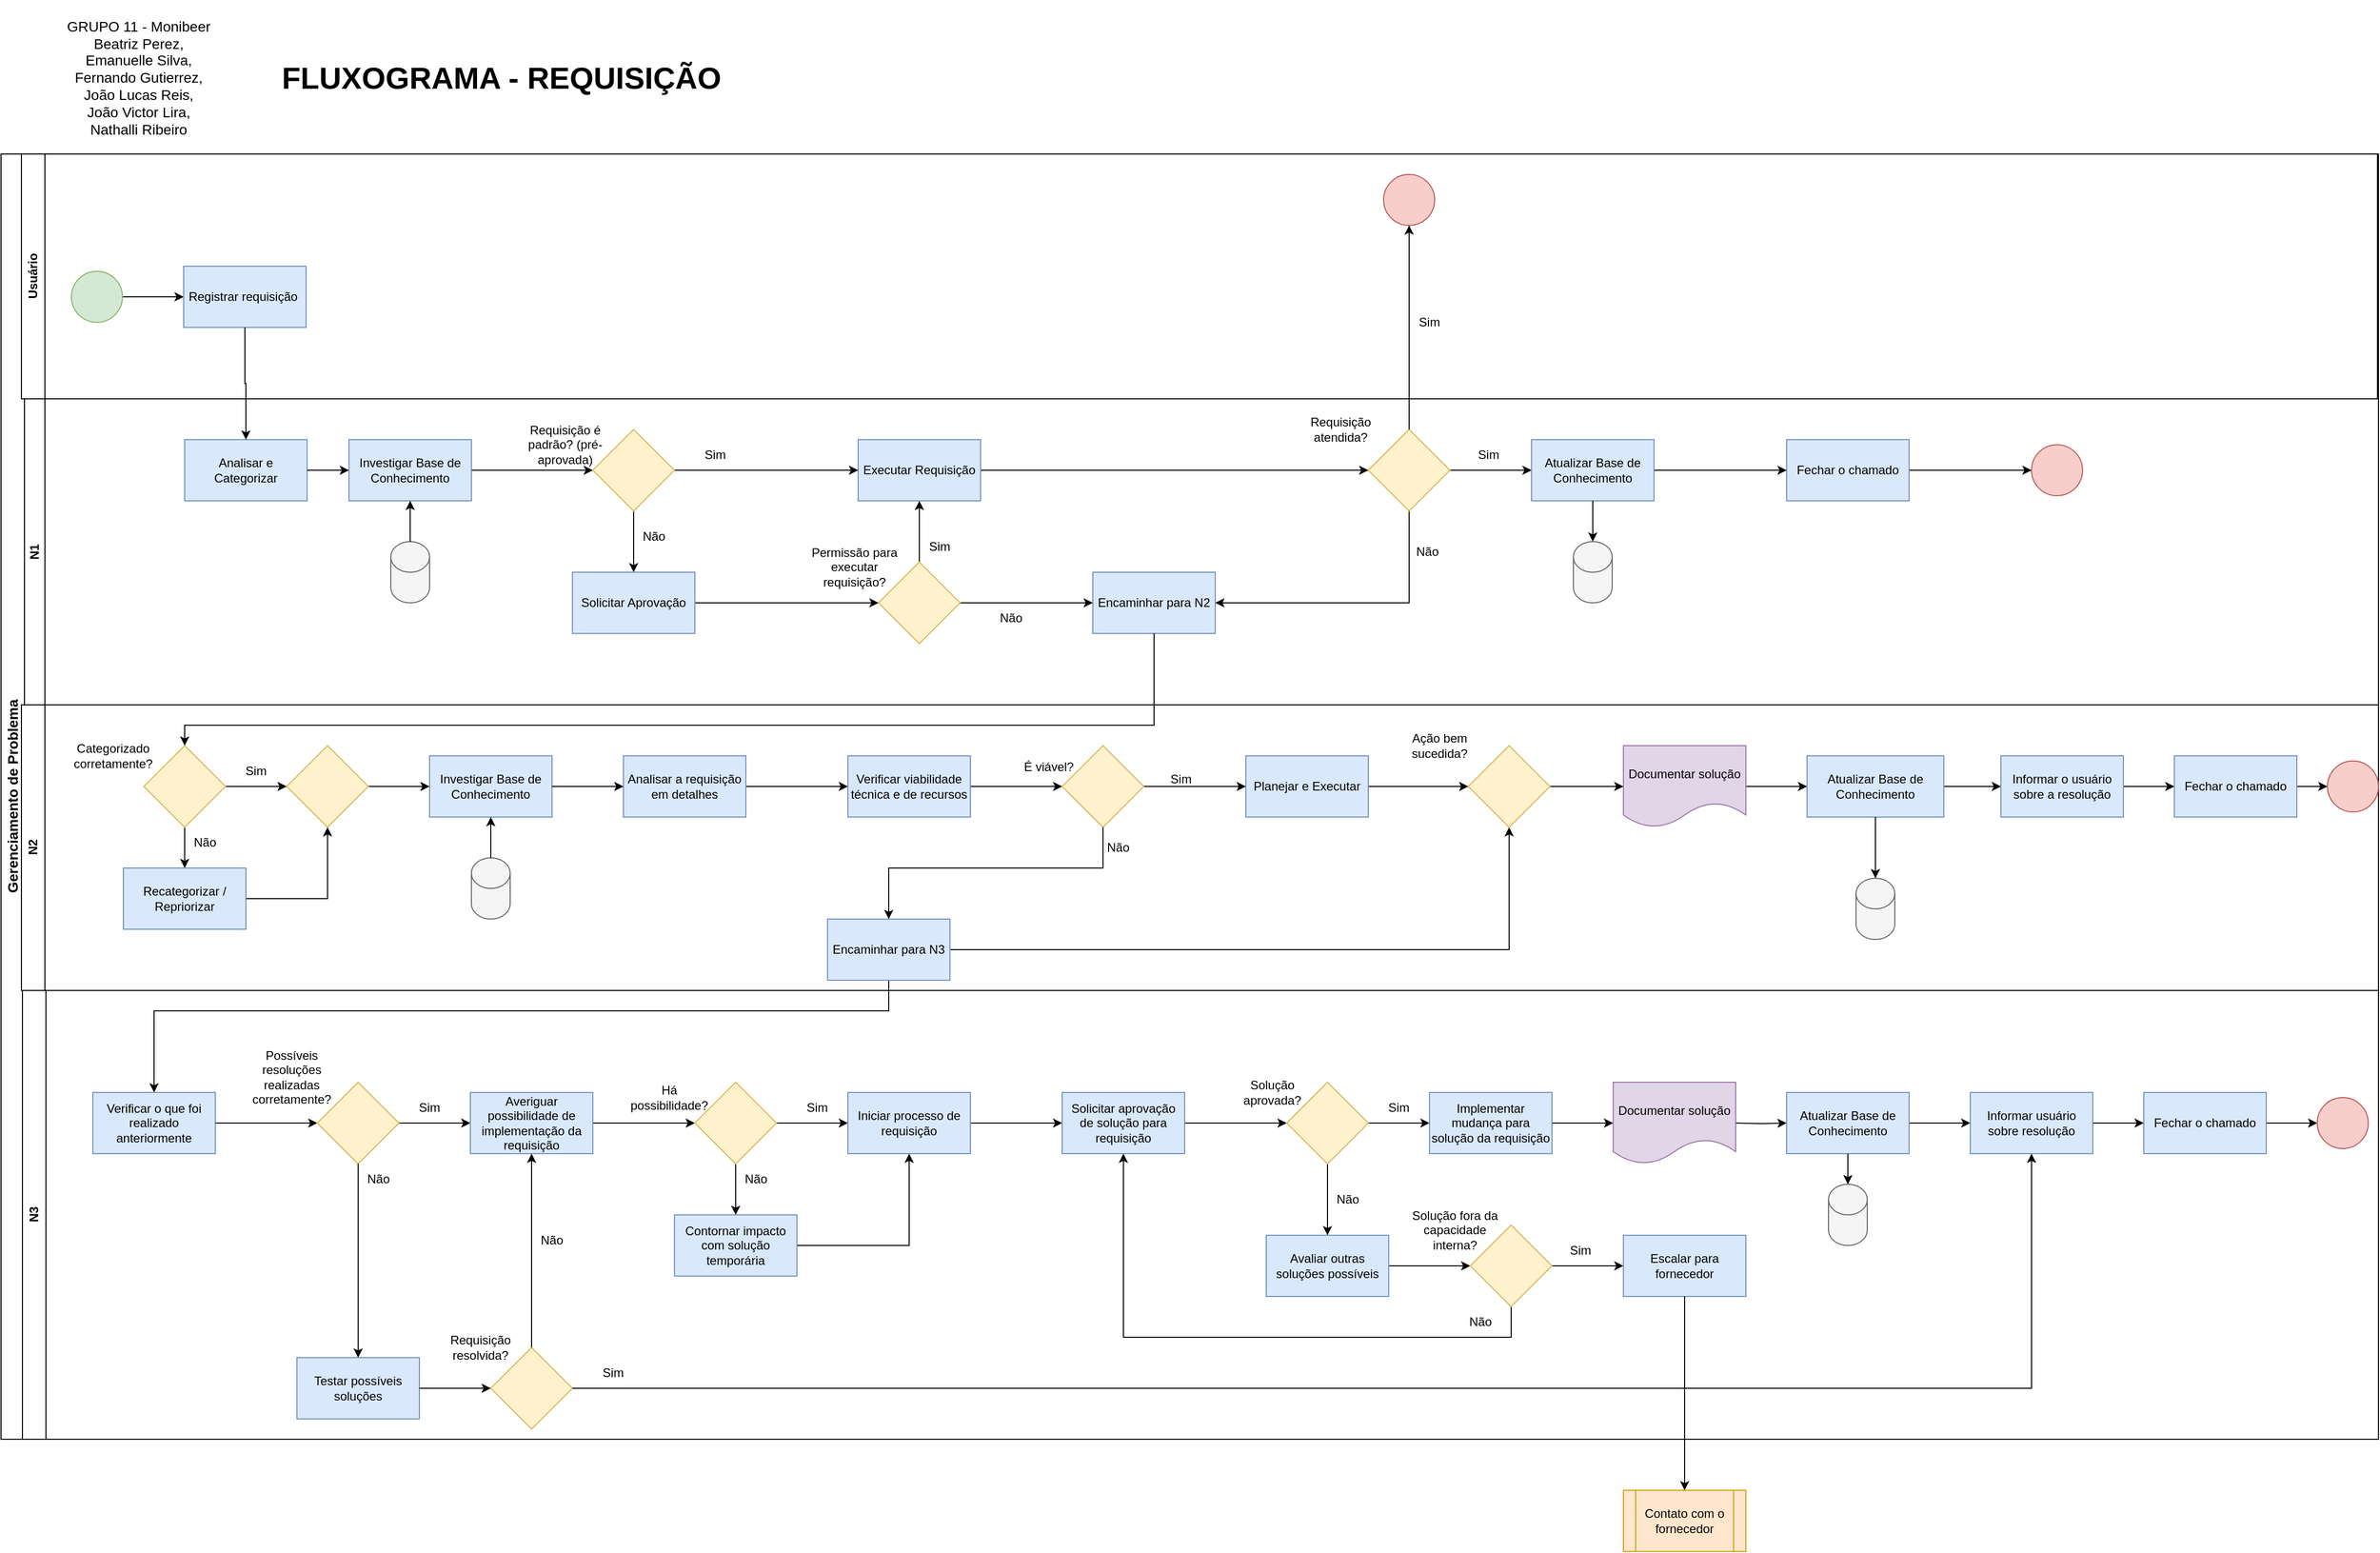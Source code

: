 <mxfile version="26.1.1">
  <diagram name="Página-1" id="GEWi88rm-CC-CwjjfImp">
    <mxGraphModel dx="1434" dy="836" grid="1" gridSize="10" guides="1" tooltips="1" connect="1" arrows="1" fold="1" page="1" pageScale="1" pageWidth="827" pageHeight="1169" math="0" shadow="0">
      <root>
        <mxCell id="0" />
        <mxCell id="1" parent="0" />
        <mxCell id="uTXIHxNc2WLKkzeLT1SE-27" value="&lt;font style=&quot;font-size: 14px;&quot;&gt;Gerenciamento de Problema&lt;/font&gt;" style="swimlane;horizontal=0;whiteSpace=wrap;html=1;" parent="1" vertex="1">
          <mxGeometry x="550" y="530" width="2330" height="1260" as="geometry" />
        </mxCell>
        <mxCell id="uTXIHxNc2WLKkzeLT1SE-325" value="N1" style="swimlane;horizontal=0;whiteSpace=wrap;html=1;startSize=20;" parent="uTXIHxNc2WLKkzeLT1SE-27" vertex="1">
          <mxGeometry x="23" y="240" width="2307" height="300" as="geometry" />
        </mxCell>
        <mxCell id="uTXIHxNc2WLKkzeLT1SE-147" value="" style="ellipse;whiteSpace=wrap;html=1;aspect=fixed;fillColor=#f8cecc;strokeColor=#b85450;" parent="uTXIHxNc2WLKkzeLT1SE-325" vertex="1">
          <mxGeometry x="1967" y="45" width="50" height="50" as="geometry" />
        </mxCell>
        <mxCell id="uTXIHxNc2WLKkzeLT1SE-151" value="Analisar e Categorizar" style="whiteSpace=wrap;html=1;fillColor=#dae8fc;strokeColor=#6c8ebf;" parent="uTXIHxNc2WLKkzeLT1SE-325" vertex="1">
          <mxGeometry x="157" y="40" width="120" height="60" as="geometry" />
        </mxCell>
        <mxCell id="uTXIHxNc2WLKkzeLT1SE-60" value="Sim" style="text;html=1;align=center;verticalAlign=middle;whiteSpace=wrap;rounded=0;" parent="uTXIHxNc2WLKkzeLT1SE-325" vertex="1">
          <mxGeometry x="1405" y="40" width="60" height="30" as="geometry" />
        </mxCell>
        <mxCell id="uTXIHxNc2WLKkzeLT1SE-344" value="Não" style="text;html=1;align=center;verticalAlign=middle;whiteSpace=wrap;rounded=0;" parent="uTXIHxNc2WLKkzeLT1SE-325" vertex="1">
          <mxGeometry x="1345" y="135" width="60" height="30" as="geometry" />
        </mxCell>
        <mxCell id="gy__laHrFptvP7jveEJV-34" value="Requisição é padrão? (pré-aprovada)" style="text;html=1;align=center;verticalAlign=middle;whiteSpace=wrap;rounded=0;" parent="uTXIHxNc2WLKkzeLT1SE-325" vertex="1">
          <mxGeometry x="490" y="20" width="80" height="50" as="geometry" />
        </mxCell>
        <mxCell id="uTXIHxNc2WLKkzeLT1SE-8" value="Requisição atendida?" style="text;html=1;align=center;verticalAlign=middle;whiteSpace=wrap;rounded=0;" parent="uTXIHxNc2WLKkzeLT1SE-325" vertex="1">
          <mxGeometry x="1235" y="10" width="110" height="40" as="geometry" />
        </mxCell>
        <mxCell id="gy__laHrFptvP7jveEJV-49" style="edgeStyle=orthogonalEdgeStyle;rounded=0;orthogonalLoop=1;jettySize=auto;html=1;entryX=0;entryY=0.5;entryDx=0;entryDy=0;" parent="uTXIHxNc2WLKkzeLT1SE-325" source="gy__laHrFptvP7jveEJV-47" target="uTXIHxNc2WLKkzeLT1SE-147" edge="1">
          <mxGeometry relative="1" as="geometry" />
        </mxCell>
        <mxCell id="gy__laHrFptvP7jveEJV-47" value="Fechar o chamado" style="whiteSpace=wrap;html=1;fillColor=#dae8fc;strokeColor=#6c8ebf;" parent="uTXIHxNc2WLKkzeLT1SE-325" vertex="1">
          <mxGeometry x="1727" y="40" width="120" height="60" as="geometry" />
        </mxCell>
        <mxCell id="gy__laHrFptvP7jveEJV-51" value="Permissão para executar requisição?" style="text;html=1;align=center;verticalAlign=middle;whiteSpace=wrap;rounded=0;" parent="uTXIHxNc2WLKkzeLT1SE-325" vertex="1">
          <mxGeometry x="767" y="140" width="93" height="50" as="geometry" />
        </mxCell>
        <mxCell id="uTXIHxNc2WLKkzeLT1SE-29" value="" style="edgeStyle=orthogonalEdgeStyle;rounded=0;orthogonalLoop=1;jettySize=auto;html=1;" parent="uTXIHxNc2WLKkzeLT1SE-27" source="uTXIHxNc2WLKkzeLT1SE-30" edge="1">
          <mxGeometry relative="1" as="geometry">
            <mxPoint x="830" y="620" as="targetPoint" />
          </mxGeometry>
        </mxCell>
        <mxCell id="uTXIHxNc2WLKkzeLT1SE-30" value="Analisar a requisição em detalhes" style="whiteSpace=wrap;html=1;fillColor=#dae8fc;strokeColor=#6c8ebf;" parent="uTXIHxNc2WLKkzeLT1SE-27" vertex="1">
          <mxGeometry x="610" y="590" width="120" height="60" as="geometry" />
        </mxCell>
        <mxCell id="uTXIHxNc2WLKkzeLT1SE-35" value="" style="edgeStyle=orthogonalEdgeStyle;rounded=0;orthogonalLoop=1;jettySize=auto;html=1;" parent="uTXIHxNc2WLKkzeLT1SE-27" source="uTXIHxNc2WLKkzeLT1SE-36" target="uTXIHxNc2WLKkzeLT1SE-56" edge="1">
          <mxGeometry relative="1" as="geometry">
            <Array as="points">
              <mxPoint x="870" y="840" />
              <mxPoint x="150" y="840" />
            </Array>
          </mxGeometry>
        </mxCell>
        <mxCell id="gy__laHrFptvP7jveEJV-50" style="edgeStyle=orthogonalEdgeStyle;rounded=0;orthogonalLoop=1;jettySize=auto;html=1;entryX=0.5;entryY=1;entryDx=0;entryDy=0;" parent="uTXIHxNc2WLKkzeLT1SE-27" source="uTXIHxNc2WLKkzeLT1SE-36" target="uTXIHxNc2WLKkzeLT1SE-336" edge="1">
          <mxGeometry relative="1" as="geometry" />
        </mxCell>
        <mxCell id="uTXIHxNc2WLKkzeLT1SE-36" value="Encaminhar para N3" style="whiteSpace=wrap;html=1;fillColor=#dae8fc;strokeColor=#6c8ebf;" parent="uTXIHxNc2WLKkzeLT1SE-27" vertex="1">
          <mxGeometry x="810" y="750" width="120" height="60" as="geometry" />
        </mxCell>
        <mxCell id="uTXIHxNc2WLKkzeLT1SE-328" style="edgeStyle=orthogonalEdgeStyle;rounded=0;orthogonalLoop=1;jettySize=auto;html=1;entryX=0;entryY=0.5;entryDx=0;entryDy=0;" parent="uTXIHxNc2WLKkzeLT1SE-27" source="uTXIHxNc2WLKkzeLT1SE-38" target="uTXIHxNc2WLKkzeLT1SE-326" edge="1">
          <mxGeometry relative="1" as="geometry" />
        </mxCell>
        <mxCell id="uTXIHxNc2WLKkzeLT1SE-38" value="Verificar viabilidade técnica e de recursos" style="whiteSpace=wrap;html=1;fillColor=#dae8fc;strokeColor=#6c8ebf;" parent="uTXIHxNc2WLKkzeLT1SE-27" vertex="1">
          <mxGeometry x="830" y="590" width="120" height="60" as="geometry" />
        </mxCell>
        <mxCell id="uTXIHxNc2WLKkzeLT1SE-55" value="" style="edgeStyle=orthogonalEdgeStyle;rounded=0;orthogonalLoop=1;jettySize=auto;html=1;" parent="uTXIHxNc2WLKkzeLT1SE-27" source="uTXIHxNc2WLKkzeLT1SE-56" target="uTXIHxNc2WLKkzeLT1SE-58" edge="1">
          <mxGeometry relative="1" as="geometry" />
        </mxCell>
        <mxCell id="uTXIHxNc2WLKkzeLT1SE-56" value="Verificar o que foi realizado anteriormente" style="whiteSpace=wrap;html=1;fillColor=#dae8fc;strokeColor=#6c8ebf;" parent="uTXIHxNc2WLKkzeLT1SE-27" vertex="1">
          <mxGeometry x="90" y="920" width="120" height="60" as="geometry" />
        </mxCell>
        <mxCell id="uTXIHxNc2WLKkzeLT1SE-57" style="edgeStyle=orthogonalEdgeStyle;rounded=0;orthogonalLoop=1;jettySize=auto;html=1;entryX=0;entryY=0.5;entryDx=0;entryDy=0;" parent="uTXIHxNc2WLKkzeLT1SE-27" source="uTXIHxNc2WLKkzeLT1SE-58" target="uTXIHxNc2WLKkzeLT1SE-65" edge="1">
          <mxGeometry relative="1" as="geometry">
            <mxPoint x="440" y="950.0" as="targetPoint" />
          </mxGeometry>
        </mxCell>
        <mxCell id="uTXIHxNc2WLKkzeLT1SE-58" value="" style="rhombus;whiteSpace=wrap;html=1;fillColor=#fff2cc;strokeColor=#d6b656;" parent="uTXIHxNc2WLKkzeLT1SE-27" vertex="1">
          <mxGeometry x="310" y="910" width="80" height="80" as="geometry" />
        </mxCell>
        <mxCell id="uTXIHxNc2WLKkzeLT1SE-63" value="Não" style="text;html=1;align=center;verticalAlign=middle;whiteSpace=wrap;rounded=0;" parent="uTXIHxNc2WLKkzeLT1SE-27" vertex="1">
          <mxGeometry x="340" y="990" width="60" height="30" as="geometry" />
        </mxCell>
        <mxCell id="uTXIHxNc2WLKkzeLT1SE-64" value="" style="edgeStyle=orthogonalEdgeStyle;rounded=0;orthogonalLoop=1;jettySize=auto;html=1;" parent="uTXIHxNc2WLKkzeLT1SE-27" source="uTXIHxNc2WLKkzeLT1SE-65" target="uTXIHxNc2WLKkzeLT1SE-70" edge="1">
          <mxGeometry relative="1" as="geometry" />
        </mxCell>
        <mxCell id="uTXIHxNc2WLKkzeLT1SE-65" value="Averiguar possibilidade de implementação da requisição" style="whiteSpace=wrap;html=1;fillColor=#dae8fc;strokeColor=#6c8ebf;" parent="uTXIHxNc2WLKkzeLT1SE-27" vertex="1">
          <mxGeometry x="460" y="920" width="120" height="60" as="geometry" />
        </mxCell>
        <mxCell id="uTXIHxNc2WLKkzeLT1SE-67" value="Não" style="text;html=1;align=center;verticalAlign=middle;whiteSpace=wrap;rounded=0;" parent="uTXIHxNc2WLKkzeLT1SE-27" vertex="1">
          <mxGeometry x="510" y="1050" width="60" height="30" as="geometry" />
        </mxCell>
        <mxCell id="uTXIHxNc2WLKkzeLT1SE-68" value="" style="edgeStyle=orthogonalEdgeStyle;rounded=0;orthogonalLoop=1;jettySize=auto;html=1;" parent="uTXIHxNc2WLKkzeLT1SE-27" source="uTXIHxNc2WLKkzeLT1SE-70" target="uTXIHxNc2WLKkzeLT1SE-73" edge="1">
          <mxGeometry relative="1" as="geometry" />
        </mxCell>
        <mxCell id="uTXIHxNc2WLKkzeLT1SE-69" value="" style="edgeStyle=orthogonalEdgeStyle;rounded=0;orthogonalLoop=1;jettySize=auto;html=1;" parent="uTXIHxNc2WLKkzeLT1SE-27" source="uTXIHxNc2WLKkzeLT1SE-70" target="uTXIHxNc2WLKkzeLT1SE-75" edge="1">
          <mxGeometry relative="1" as="geometry" />
        </mxCell>
        <mxCell id="uTXIHxNc2WLKkzeLT1SE-70" value="" style="rhombus;whiteSpace=wrap;html=1;fillColor=#fff2cc;strokeColor=#d6b656;" parent="uTXIHxNc2WLKkzeLT1SE-27" vertex="1">
          <mxGeometry x="680" y="910" width="80" height="80" as="geometry" />
        </mxCell>
        <mxCell id="uTXIHxNc2WLKkzeLT1SE-72" style="edgeStyle=orthogonalEdgeStyle;rounded=0;orthogonalLoop=1;jettySize=auto;html=1;entryX=0;entryY=0.5;entryDx=0;entryDy=0;" parent="uTXIHxNc2WLKkzeLT1SE-27" source="uTXIHxNc2WLKkzeLT1SE-73" target="uTXIHxNc2WLKkzeLT1SE-78" edge="1">
          <mxGeometry relative="1" as="geometry" />
        </mxCell>
        <mxCell id="uTXIHxNc2WLKkzeLT1SE-73" value="Iniciar processo de requisição" style="whiteSpace=wrap;html=1;fillColor=#dae8fc;strokeColor=#6c8ebf;" parent="uTXIHxNc2WLKkzeLT1SE-27" vertex="1">
          <mxGeometry x="830" y="920" width="120" height="60" as="geometry" />
        </mxCell>
        <mxCell id="uTXIHxNc2WLKkzeLT1SE-74" style="edgeStyle=orthogonalEdgeStyle;rounded=0;orthogonalLoop=1;jettySize=auto;html=1;entryX=0.5;entryY=1;entryDx=0;entryDy=0;" parent="uTXIHxNc2WLKkzeLT1SE-27" source="uTXIHxNc2WLKkzeLT1SE-75" target="uTXIHxNc2WLKkzeLT1SE-73" edge="1">
          <mxGeometry relative="1" as="geometry" />
        </mxCell>
        <mxCell id="uTXIHxNc2WLKkzeLT1SE-75" value="Contornar impacto com solução temporária" style="whiteSpace=wrap;html=1;fillColor=#dae8fc;strokeColor=#6c8ebf;" parent="uTXIHxNc2WLKkzeLT1SE-27" vertex="1">
          <mxGeometry x="660" y="1040" width="120" height="60" as="geometry" />
        </mxCell>
        <mxCell id="uTXIHxNc2WLKkzeLT1SE-76" value="Sim" style="text;html=1;align=center;verticalAlign=middle;whiteSpace=wrap;rounded=0;" parent="uTXIHxNc2WLKkzeLT1SE-27" vertex="1">
          <mxGeometry x="390" y="920" width="60" height="30" as="geometry" />
        </mxCell>
        <mxCell id="uTXIHxNc2WLKkzeLT1SE-77" value="" style="edgeStyle=orthogonalEdgeStyle;rounded=0;orthogonalLoop=1;jettySize=auto;html=1;" parent="uTXIHxNc2WLKkzeLT1SE-27" source="uTXIHxNc2WLKkzeLT1SE-78" target="uTXIHxNc2WLKkzeLT1SE-82" edge="1">
          <mxGeometry relative="1" as="geometry" />
        </mxCell>
        <mxCell id="uTXIHxNc2WLKkzeLT1SE-78" value="Solicitar aprovação de solução para requisição" style="whiteSpace=wrap;html=1;fillColor=#dae8fc;strokeColor=#6c8ebf;" parent="uTXIHxNc2WLKkzeLT1SE-27" vertex="1">
          <mxGeometry x="1040" y="920" width="120" height="60" as="geometry" />
        </mxCell>
        <mxCell id="uTXIHxNc2WLKkzeLT1SE-79" value="Sim" style="text;html=1;align=center;verticalAlign=middle;whiteSpace=wrap;rounded=0;" parent="uTXIHxNc2WLKkzeLT1SE-27" vertex="1">
          <mxGeometry x="770" y="920" width="60" height="30" as="geometry" />
        </mxCell>
        <mxCell id="uTXIHxNc2WLKkzeLT1SE-80" value="" style="edgeStyle=orthogonalEdgeStyle;rounded=0;orthogonalLoop=1;jettySize=auto;html=1;" parent="uTXIHxNc2WLKkzeLT1SE-27" source="uTXIHxNc2WLKkzeLT1SE-82" target="uTXIHxNc2WLKkzeLT1SE-85" edge="1">
          <mxGeometry relative="1" as="geometry" />
        </mxCell>
        <mxCell id="uTXIHxNc2WLKkzeLT1SE-81" value="" style="edgeStyle=orthogonalEdgeStyle;rounded=0;orthogonalLoop=1;jettySize=auto;html=1;" parent="uTXIHxNc2WLKkzeLT1SE-27" source="uTXIHxNc2WLKkzeLT1SE-82" target="uTXIHxNc2WLKkzeLT1SE-93" edge="1">
          <mxGeometry relative="1" as="geometry" />
        </mxCell>
        <mxCell id="uTXIHxNc2WLKkzeLT1SE-82" value="" style="rhombus;whiteSpace=wrap;html=1;fillColor=#fff2cc;strokeColor=#d6b656;" parent="uTXIHxNc2WLKkzeLT1SE-27" vertex="1">
          <mxGeometry x="1260" y="910" width="80" height="80" as="geometry" />
        </mxCell>
        <mxCell id="uTXIHxNc2WLKkzeLT1SE-83" value="Solução aprovada?" style="text;html=1;align=center;verticalAlign=middle;whiteSpace=wrap;rounded=0;" parent="uTXIHxNc2WLKkzeLT1SE-27" vertex="1">
          <mxGeometry x="1211" y="900" width="70" height="40" as="geometry" />
        </mxCell>
        <mxCell id="uTXIHxNc2WLKkzeLT1SE-84" value="" style="edgeStyle=orthogonalEdgeStyle;rounded=0;orthogonalLoop=1;jettySize=auto;html=1;" parent="uTXIHxNc2WLKkzeLT1SE-27" source="uTXIHxNc2WLKkzeLT1SE-85" edge="1">
          <mxGeometry relative="1" as="geometry">
            <mxPoint x="1580" y="950.0" as="targetPoint" />
          </mxGeometry>
        </mxCell>
        <mxCell id="uTXIHxNc2WLKkzeLT1SE-85" value="Implementar mudança para solução da requisição" style="whiteSpace=wrap;html=1;fillColor=#dae8fc;strokeColor=#6c8ebf;" parent="uTXIHxNc2WLKkzeLT1SE-27" vertex="1">
          <mxGeometry x="1400" y="920" width="120" height="60" as="geometry" />
        </mxCell>
        <mxCell id="uTXIHxNc2WLKkzeLT1SE-86" value="" style="edgeStyle=orthogonalEdgeStyle;rounded=0;orthogonalLoop=1;jettySize=auto;html=1;" parent="uTXIHxNc2WLKkzeLT1SE-27" target="uTXIHxNc2WLKkzeLT1SE-88" edge="1">
          <mxGeometry relative="1" as="geometry">
            <mxPoint x="1700" y="950.0" as="sourcePoint" />
          </mxGeometry>
        </mxCell>
        <mxCell id="uTXIHxNc2WLKkzeLT1SE-87" value="" style="edgeStyle=orthogonalEdgeStyle;rounded=0;orthogonalLoop=1;jettySize=auto;html=1;" parent="uTXIHxNc2WLKkzeLT1SE-27" source="uTXIHxNc2WLKkzeLT1SE-88" target="uTXIHxNc2WLKkzeLT1SE-90" edge="1">
          <mxGeometry relative="1" as="geometry" />
        </mxCell>
        <mxCell id="uTXIHxNc2WLKkzeLT1SE-88" value="Atualizar Base de Conhecimento" style="whiteSpace=wrap;html=1;fillColor=#dae8fc;strokeColor=#6c8ebf;" parent="uTXIHxNc2WLKkzeLT1SE-27" vertex="1">
          <mxGeometry x="1750" y="920" width="120" height="60" as="geometry" />
        </mxCell>
        <mxCell id="gy__laHrFptvP7jveEJV-38" style="edgeStyle=orthogonalEdgeStyle;rounded=0;orthogonalLoop=1;jettySize=auto;html=1;entryX=0;entryY=0.5;entryDx=0;entryDy=0;" parent="uTXIHxNc2WLKkzeLT1SE-27" source="uTXIHxNc2WLKkzeLT1SE-90" target="gy__laHrFptvP7jveEJV-36" edge="1">
          <mxGeometry relative="1" as="geometry" />
        </mxCell>
        <mxCell id="uTXIHxNc2WLKkzeLT1SE-90" value="Informar usuário sobre resolução" style="whiteSpace=wrap;html=1;fillColor=#dae8fc;strokeColor=#6c8ebf;" parent="uTXIHxNc2WLKkzeLT1SE-27" vertex="1">
          <mxGeometry x="1930" y="920" width="120" height="60" as="geometry" />
        </mxCell>
        <mxCell id="uTXIHxNc2WLKkzeLT1SE-91" value="Sim" style="text;html=1;align=center;verticalAlign=middle;whiteSpace=wrap;rounded=0;" parent="uTXIHxNc2WLKkzeLT1SE-27" vertex="1">
          <mxGeometry x="1340" y="920" width="60" height="30" as="geometry" />
        </mxCell>
        <mxCell id="uTXIHxNc2WLKkzeLT1SE-92" value="" style="edgeStyle=orthogonalEdgeStyle;rounded=0;orthogonalLoop=1;jettySize=auto;html=1;" parent="uTXIHxNc2WLKkzeLT1SE-27" source="uTXIHxNc2WLKkzeLT1SE-93" target="uTXIHxNc2WLKkzeLT1SE-97" edge="1">
          <mxGeometry relative="1" as="geometry" />
        </mxCell>
        <mxCell id="uTXIHxNc2WLKkzeLT1SE-93" value="Avaliar outras soluções possíveis" style="whiteSpace=wrap;html=1;fillColor=#dae8fc;strokeColor=#6c8ebf;" parent="uTXIHxNc2WLKkzeLT1SE-27" vertex="1">
          <mxGeometry x="1240" y="1060" width="120" height="60" as="geometry" />
        </mxCell>
        <mxCell id="uTXIHxNc2WLKkzeLT1SE-94" value="Não" style="text;html=1;align=center;verticalAlign=middle;whiteSpace=wrap;rounded=0;" parent="uTXIHxNc2WLKkzeLT1SE-27" vertex="1">
          <mxGeometry x="1290" y="1010" width="60" height="30" as="geometry" />
        </mxCell>
        <mxCell id="uTXIHxNc2WLKkzeLT1SE-95" style="edgeStyle=orthogonalEdgeStyle;rounded=0;orthogonalLoop=1;jettySize=auto;html=1;entryX=0.5;entryY=1;entryDx=0;entryDy=0;" parent="uTXIHxNc2WLKkzeLT1SE-27" source="uTXIHxNc2WLKkzeLT1SE-97" target="uTXIHxNc2WLKkzeLT1SE-78" edge="1">
          <mxGeometry relative="1" as="geometry">
            <Array as="points">
              <mxPoint x="1480" y="1160" />
              <mxPoint x="1100" y="1160" />
            </Array>
          </mxGeometry>
        </mxCell>
        <mxCell id="uTXIHxNc2WLKkzeLT1SE-96" style="edgeStyle=orthogonalEdgeStyle;rounded=0;orthogonalLoop=1;jettySize=auto;html=1;entryX=0;entryY=0.5;entryDx=0;entryDy=0;" parent="uTXIHxNc2WLKkzeLT1SE-27" source="uTXIHxNc2WLKkzeLT1SE-97" edge="1">
          <mxGeometry relative="1" as="geometry">
            <mxPoint x="1590" y="1090.0" as="targetPoint" />
          </mxGeometry>
        </mxCell>
        <mxCell id="uTXIHxNc2WLKkzeLT1SE-97" value="" style="rhombus;whiteSpace=wrap;html=1;fillColor=#fff2cc;strokeColor=#d6b656;" parent="uTXIHxNc2WLKkzeLT1SE-27" vertex="1">
          <mxGeometry x="1440" y="1050" width="80" height="80" as="geometry" />
        </mxCell>
        <mxCell id="uTXIHxNc2WLKkzeLT1SE-98" value="Solução fora da capacidade interna?" style="text;html=1;align=center;verticalAlign=middle;whiteSpace=wrap;rounded=0;" parent="uTXIHxNc2WLKkzeLT1SE-27" vertex="1">
          <mxGeometry x="1380" y="1030" width="90" height="50" as="geometry" />
        </mxCell>
        <mxCell id="uTXIHxNc2WLKkzeLT1SE-100" value="Documentar solução" style="shape=document;whiteSpace=wrap;html=1;boundedLbl=1;fillColor=#e1d5e7;strokeColor=#9673a6;" parent="uTXIHxNc2WLKkzeLT1SE-27" vertex="1">
          <mxGeometry x="1580" y="910" width="120" height="80" as="geometry" />
        </mxCell>
        <mxCell id="uTXIHxNc2WLKkzeLT1SE-104" value="Escalar para fornecedor" style="whiteSpace=wrap;html=1;fillColor=#dae8fc;strokeColor=#6c8ebf;" parent="uTXIHxNc2WLKkzeLT1SE-27" vertex="1">
          <mxGeometry x="1590" y="1060" width="120" height="60" as="geometry" />
        </mxCell>
        <mxCell id="uTXIHxNc2WLKkzeLT1SE-107" value="" style="shape=cylinder3;whiteSpace=wrap;html=1;boundedLbl=1;backgroundOutline=1;size=15;fillColor=#f5f5f5;fontColor=#333333;strokeColor=#666666;" parent="uTXIHxNc2WLKkzeLT1SE-27" vertex="1">
          <mxGeometry x="1791" y="1010" width="38" height="60" as="geometry" />
        </mxCell>
        <mxCell id="uTXIHxNc2WLKkzeLT1SE-108" style="edgeStyle=orthogonalEdgeStyle;rounded=0;orthogonalLoop=1;jettySize=auto;html=1;entryX=0.5;entryY=0;entryDx=0;entryDy=0;entryPerimeter=0;" parent="uTXIHxNc2WLKkzeLT1SE-27" source="uTXIHxNc2WLKkzeLT1SE-88" target="uTXIHxNc2WLKkzeLT1SE-107" edge="1">
          <mxGeometry relative="1" as="geometry" />
        </mxCell>
        <mxCell id="uTXIHxNc2WLKkzeLT1SE-149" value="" style="shape=cylinder3;whiteSpace=wrap;html=1;boundedLbl=1;backgroundOutline=1;size=15;fillColor=#f5f5f5;fontColor=#333333;strokeColor=#666666;" parent="uTXIHxNc2WLKkzeLT1SE-27" vertex="1">
          <mxGeometry x="461" y="690" width="38" height="60" as="geometry" />
        </mxCell>
        <mxCell id="uTXIHxNc2WLKkzeLT1SE-186" style="edgeStyle=orthogonalEdgeStyle;rounded=0;orthogonalLoop=1;jettySize=auto;html=1;entryX=0;entryY=0.5;entryDx=0;entryDy=0;" parent="uTXIHxNc2WLKkzeLT1SE-27" source="uTXIHxNc2WLKkzeLT1SE-151" target="uTXIHxNc2WLKkzeLT1SE-185" edge="1">
          <mxGeometry relative="1" as="geometry" />
        </mxCell>
        <mxCell id="uTXIHxNc2WLKkzeLT1SE-152" value="Não" style="text;html=1;align=center;verticalAlign=middle;whiteSpace=wrap;rounded=0;" parent="uTXIHxNc2WLKkzeLT1SE-27" vertex="1">
          <mxGeometry x="710" y="990" width="60" height="30" as="geometry" />
        </mxCell>
        <mxCell id="uTXIHxNc2WLKkzeLT1SE-203" style="edgeStyle=orthogonalEdgeStyle;rounded=0;orthogonalLoop=1;jettySize=auto;html=1;entryX=0;entryY=0.5;entryDx=0;entryDy=0;" parent="uTXIHxNc2WLKkzeLT1SE-27" source="uTXIHxNc2WLKkzeLT1SE-7" target="uTXIHxNc2WLKkzeLT1SE-135" edge="1">
          <mxGeometry relative="1" as="geometry" />
        </mxCell>
        <mxCell id="uTXIHxNc2WLKkzeLT1SE-207" style="edgeStyle=orthogonalEdgeStyle;rounded=0;orthogonalLoop=1;jettySize=auto;html=1;entryX=1;entryY=0.5;entryDx=0;entryDy=0;" parent="uTXIHxNc2WLKkzeLT1SE-27" source="uTXIHxNc2WLKkzeLT1SE-7" target="uTXIHxNc2WLKkzeLT1SE-129" edge="1">
          <mxGeometry relative="1" as="geometry">
            <Array as="points">
              <mxPoint x="1380" y="440" />
            </Array>
          </mxGeometry>
        </mxCell>
        <mxCell id="uTXIHxNc2WLKkzeLT1SE-7" value="" style="rhombus;whiteSpace=wrap;html=1;rounded=0;fillColor=#fff2cc;strokeColor=#d6b656;" parent="uTXIHxNc2WLKkzeLT1SE-27" vertex="1">
          <mxGeometry x="1340" y="270" width="80" height="80" as="geometry" />
        </mxCell>
        <mxCell id="uTXIHxNc2WLKkzeLT1SE-129" value="Encaminhar para N2" style="rounded=0;whiteSpace=wrap;html=1;fillColor=#dae8fc;strokeColor=#6c8ebf;" parent="uTXIHxNc2WLKkzeLT1SE-27" vertex="1">
          <mxGeometry x="1070" y="410" width="120" height="60" as="geometry" />
        </mxCell>
        <mxCell id="uTXIHxNc2WLKkzeLT1SE-134" value="" style="edgeStyle=orthogonalEdgeStyle;rounded=0;orthogonalLoop=1;jettySize=auto;html=1;" parent="uTXIHxNc2WLKkzeLT1SE-27" source="uTXIHxNc2WLKkzeLT1SE-135" edge="1">
          <mxGeometry relative="1" as="geometry">
            <mxPoint x="1750" y="310" as="targetPoint" />
          </mxGeometry>
        </mxCell>
        <mxCell id="uTXIHxNc2WLKkzeLT1SE-135" value="Atualizar Base de Conhecimento" style="whiteSpace=wrap;html=1;rounded=0;fillColor=#dae8fc;strokeColor=#6c8ebf;" parent="uTXIHxNc2WLKkzeLT1SE-27" vertex="1">
          <mxGeometry x="1500" y="280" width="120" height="60" as="geometry" />
        </mxCell>
        <mxCell id="uTXIHxNc2WLKkzeLT1SE-143" value="" style="shape=cylinder3;whiteSpace=wrap;html=1;boundedLbl=1;backgroundOutline=1;size=15;fillColor=#f5f5f5;fontColor=#333333;strokeColor=#666666;" parent="uTXIHxNc2WLKkzeLT1SE-27" vertex="1">
          <mxGeometry x="1541" y="380" width="38" height="60" as="geometry" />
        </mxCell>
        <mxCell id="uTXIHxNc2WLKkzeLT1SE-148" style="edgeStyle=orthogonalEdgeStyle;rounded=0;orthogonalLoop=1;jettySize=auto;html=1;" parent="uTXIHxNc2WLKkzeLT1SE-27" source="uTXIHxNc2WLKkzeLT1SE-135" target="uTXIHxNc2WLKkzeLT1SE-143" edge="1">
          <mxGeometry relative="1" as="geometry" />
        </mxCell>
        <mxCell id="uTXIHxNc2WLKkzeLT1SE-199" style="edgeStyle=orthogonalEdgeStyle;rounded=0;orthogonalLoop=1;jettySize=auto;html=1;entryX=0;entryY=0.5;entryDx=0;entryDy=0;" parent="uTXIHxNc2WLKkzeLT1SE-27" source="uTXIHxNc2WLKkzeLT1SE-169" target="uTXIHxNc2WLKkzeLT1SE-7" edge="1">
          <mxGeometry relative="1" as="geometry">
            <mxPoint x="1320" y="310" as="targetPoint" />
          </mxGeometry>
        </mxCell>
        <mxCell id="uTXIHxNc2WLKkzeLT1SE-169" value="Executar Requisição" style="whiteSpace=wrap;html=1;fillColor=#dae8fc;strokeColor=#6c8ebf;" parent="uTXIHxNc2WLKkzeLT1SE-27" vertex="1">
          <mxGeometry x="840" y="280" width="120" height="60" as="geometry" />
        </mxCell>
        <mxCell id="uTXIHxNc2WLKkzeLT1SE-192" style="edgeStyle=orthogonalEdgeStyle;rounded=0;orthogonalLoop=1;jettySize=auto;html=1;entryX=0.5;entryY=1;entryDx=0;entryDy=0;" parent="uTXIHxNc2WLKkzeLT1SE-27" source="uTXIHxNc2WLKkzeLT1SE-176" target="uTXIHxNc2WLKkzeLT1SE-169" edge="1">
          <mxGeometry relative="1" as="geometry" />
        </mxCell>
        <mxCell id="uTXIHxNc2WLKkzeLT1SE-194" style="edgeStyle=orthogonalEdgeStyle;rounded=0;orthogonalLoop=1;jettySize=auto;html=1;" parent="uTXIHxNc2WLKkzeLT1SE-27" source="uTXIHxNc2WLKkzeLT1SE-176" edge="1">
          <mxGeometry relative="1" as="geometry">
            <mxPoint x="1070" y="440" as="targetPoint" />
          </mxGeometry>
        </mxCell>
        <mxCell id="uTXIHxNc2WLKkzeLT1SE-176" value="" style="rhombus;whiteSpace=wrap;html=1;fillColor=#fff2cc;strokeColor=#d6b656;" parent="uTXIHxNc2WLKkzeLT1SE-27" vertex="1">
          <mxGeometry x="860" y="400" width="80" height="80" as="geometry" />
        </mxCell>
        <mxCell id="uTXIHxNc2WLKkzeLT1SE-187" style="edgeStyle=orthogonalEdgeStyle;rounded=0;orthogonalLoop=1;jettySize=auto;html=1;" parent="uTXIHxNc2WLKkzeLT1SE-27" source="uTXIHxNc2WLKkzeLT1SE-185" target="uTXIHxNc2WLKkzeLT1SE-165" edge="1">
          <mxGeometry relative="1" as="geometry" />
        </mxCell>
        <mxCell id="uTXIHxNc2WLKkzeLT1SE-185" value="Investigar Base de Conhecimento" style="whiteSpace=wrap;html=1;fillColor=#dae8fc;strokeColor=#6c8ebf;" parent="uTXIHxNc2WLKkzeLT1SE-27" vertex="1">
          <mxGeometry x="341" y="280" width="120" height="60" as="geometry" />
        </mxCell>
        <mxCell id="uTXIHxNc2WLKkzeLT1SE-183" value="" style="shape=cylinder3;whiteSpace=wrap;html=1;boundedLbl=1;backgroundOutline=1;size=15;fillColor=#f5f5f5;fontColor=#333333;strokeColor=#666666;" parent="uTXIHxNc2WLKkzeLT1SE-27" vertex="1">
          <mxGeometry x="382" y="380" width="38" height="60" as="geometry" />
        </mxCell>
        <mxCell id="uTXIHxNc2WLKkzeLT1SE-184" style="edgeStyle=orthogonalEdgeStyle;rounded=0;orthogonalLoop=1;jettySize=auto;html=1;" parent="uTXIHxNc2WLKkzeLT1SE-27" source="uTXIHxNc2WLKkzeLT1SE-183" edge="1">
          <mxGeometry relative="1" as="geometry">
            <mxPoint x="401" y="340" as="targetPoint" />
          </mxGeometry>
        </mxCell>
        <mxCell id="uTXIHxNc2WLKkzeLT1SE-188" style="edgeStyle=orthogonalEdgeStyle;rounded=0;orthogonalLoop=1;jettySize=auto;html=1;entryX=0;entryY=0.5;entryDx=0;entryDy=0;" parent="uTXIHxNc2WLKkzeLT1SE-27" source="uTXIHxNc2WLKkzeLT1SE-165" target="uTXIHxNc2WLKkzeLT1SE-169" edge="1">
          <mxGeometry relative="1" as="geometry">
            <mxPoint x="740" y="310" as="targetPoint" />
          </mxGeometry>
        </mxCell>
        <mxCell id="uTXIHxNc2WLKkzeLT1SE-189" style="edgeStyle=orthogonalEdgeStyle;rounded=0;orthogonalLoop=1;jettySize=auto;html=1;" parent="uTXIHxNc2WLKkzeLT1SE-27" source="uTXIHxNc2WLKkzeLT1SE-165" edge="1">
          <mxGeometry relative="1" as="geometry">
            <mxPoint x="620" y="410" as="targetPoint" />
          </mxGeometry>
        </mxCell>
        <mxCell id="uTXIHxNc2WLKkzeLT1SE-165" value="" style="rhombus;whiteSpace=wrap;html=1;fillColor=#fff2cc;strokeColor=#d6b656;" parent="uTXIHxNc2WLKkzeLT1SE-27" vertex="1">
          <mxGeometry x="580" y="270" width="80" height="80" as="geometry" />
        </mxCell>
        <mxCell id="uTXIHxNc2WLKkzeLT1SE-173" value="Não" style="text;html=1;align=center;verticalAlign=middle;whiteSpace=wrap;rounded=0;" parent="uTXIHxNc2WLKkzeLT1SE-27" vertex="1">
          <mxGeometry x="610" y="360" width="60" height="30" as="geometry" />
        </mxCell>
        <mxCell id="uTXIHxNc2WLKkzeLT1SE-190" style="edgeStyle=orthogonalEdgeStyle;rounded=0;orthogonalLoop=1;jettySize=auto;html=1;entryX=0;entryY=0.5;entryDx=0;entryDy=0;" parent="uTXIHxNc2WLKkzeLT1SE-27" source="uTXIHxNc2WLKkzeLT1SE-174" target="uTXIHxNc2WLKkzeLT1SE-176" edge="1">
          <mxGeometry relative="1" as="geometry" />
        </mxCell>
        <mxCell id="uTXIHxNc2WLKkzeLT1SE-174" value="Solicitar Aprovação" style="whiteSpace=wrap;html=1;fillColor=#dae8fc;strokeColor=#6c8ebf;" parent="uTXIHxNc2WLKkzeLT1SE-27" vertex="1">
          <mxGeometry x="560" y="410" width="120" height="60" as="geometry" />
        </mxCell>
        <mxCell id="uTXIHxNc2WLKkzeLT1SE-170" value="Sim" style="text;html=1;align=center;verticalAlign=middle;whiteSpace=wrap;rounded=0;" parent="uTXIHxNc2WLKkzeLT1SE-27" vertex="1">
          <mxGeometry x="670" y="280" width="60" height="30" as="geometry" />
        </mxCell>
        <mxCell id="uTXIHxNc2WLKkzeLT1SE-193" value="Sim" style="text;html=1;align=center;verticalAlign=middle;whiteSpace=wrap;rounded=0;" parent="uTXIHxNc2WLKkzeLT1SE-27" vertex="1">
          <mxGeometry x="890" y="370" width="60" height="30" as="geometry" />
        </mxCell>
        <mxCell id="uTXIHxNc2WLKkzeLT1SE-195" value="Não" style="text;html=1;align=center;verticalAlign=middle;whiteSpace=wrap;rounded=0;" parent="uTXIHxNc2WLKkzeLT1SE-27" vertex="1">
          <mxGeometry x="960" y="440" width="60" height="30" as="geometry" />
        </mxCell>
        <mxCell id="uTXIHxNc2WLKkzeLT1SE-13" value="N2" style="swimlane;horizontal=0;whiteSpace=wrap;html=1;startSize=23;" parent="uTXIHxNc2WLKkzeLT1SE-27" vertex="1">
          <mxGeometry x="20" y="540" width="2310" height="280" as="geometry" />
        </mxCell>
        <mxCell id="uTXIHxNc2WLKkzeLT1SE-14" value="" style="edgeStyle=orthogonalEdgeStyle;rounded=0;orthogonalLoop=1;jettySize=auto;html=1;" parent="uTXIHxNc2WLKkzeLT1SE-13" source="uTXIHxNc2WLKkzeLT1SE-16" target="uTXIHxNc2WLKkzeLT1SE-19" edge="1">
          <mxGeometry relative="1" as="geometry" />
        </mxCell>
        <mxCell id="uTXIHxNc2WLKkzeLT1SE-15" value="" style="edgeStyle=orthogonalEdgeStyle;rounded=0;orthogonalLoop=1;jettySize=auto;html=1;" parent="uTXIHxNc2WLKkzeLT1SE-13" source="uTXIHxNc2WLKkzeLT1SE-16" target="uTXIHxNc2WLKkzeLT1SE-21" edge="1">
          <mxGeometry relative="1" as="geometry" />
        </mxCell>
        <mxCell id="uTXIHxNc2WLKkzeLT1SE-16" value="" style="rhombus;whiteSpace=wrap;html=1;fillColor=#fff2cc;strokeColor=#d6b656;" parent="uTXIHxNc2WLKkzeLT1SE-13" vertex="1">
          <mxGeometry x="120" y="40" width="80" height="80" as="geometry" />
        </mxCell>
        <mxCell id="uTXIHxNc2WLKkzeLT1SE-17" value="Categorizado corretamente?" style="text;html=1;align=center;verticalAlign=middle;whiteSpace=wrap;rounded=0;" parent="uTXIHxNc2WLKkzeLT1SE-13" vertex="1">
          <mxGeometry x="50" y="30" width="80" height="40" as="geometry" />
        </mxCell>
        <mxCell id="uTXIHxNc2WLKkzeLT1SE-18" value="" style="edgeStyle=orthogonalEdgeStyle;rounded=0;orthogonalLoop=1;jettySize=auto;html=1;" parent="uTXIHxNc2WLKkzeLT1SE-13" source="uTXIHxNc2WLKkzeLT1SE-19" target="uTXIHxNc2WLKkzeLT1SE-24" edge="1">
          <mxGeometry relative="1" as="geometry" />
        </mxCell>
        <mxCell id="uTXIHxNc2WLKkzeLT1SE-19" value="" style="rhombus;whiteSpace=wrap;html=1;fillColor=#fff2cc;strokeColor=#d6b656;" parent="uTXIHxNc2WLKkzeLT1SE-13" vertex="1">
          <mxGeometry x="260" y="40" width="80" height="80" as="geometry" />
        </mxCell>
        <mxCell id="uTXIHxNc2WLKkzeLT1SE-20" style="edgeStyle=orthogonalEdgeStyle;rounded=0;orthogonalLoop=1;jettySize=auto;html=1;entryX=0.5;entryY=1;entryDx=0;entryDy=0;" parent="uTXIHxNc2WLKkzeLT1SE-13" source="uTXIHxNc2WLKkzeLT1SE-21" target="uTXIHxNc2WLKkzeLT1SE-19" edge="1">
          <mxGeometry relative="1" as="geometry" />
        </mxCell>
        <mxCell id="uTXIHxNc2WLKkzeLT1SE-21" value="Recategorizar / Repriorizar" style="whiteSpace=wrap;html=1;fillColor=#dae8fc;strokeColor=#6c8ebf;" parent="uTXIHxNc2WLKkzeLT1SE-13" vertex="1">
          <mxGeometry x="100" y="160" width="120" height="60" as="geometry" />
        </mxCell>
        <mxCell id="uTXIHxNc2WLKkzeLT1SE-22" value="Sim" style="text;html=1;align=center;verticalAlign=middle;whiteSpace=wrap;rounded=0;" parent="uTXIHxNc2WLKkzeLT1SE-13" vertex="1">
          <mxGeometry x="200" y="50" width="60" height="30" as="geometry" />
        </mxCell>
        <mxCell id="uTXIHxNc2WLKkzeLT1SE-23" value="Não" style="text;html=1;align=center;verticalAlign=middle;whiteSpace=wrap;rounded=0;" parent="uTXIHxNc2WLKkzeLT1SE-13" vertex="1">
          <mxGeometry x="150" y="120" width="60" height="30" as="geometry" />
        </mxCell>
        <mxCell id="uTXIHxNc2WLKkzeLT1SE-24" value="Investigar Base de Conhecimento" style="whiteSpace=wrap;html=1;fillColor=#dae8fc;strokeColor=#6c8ebf;" parent="uTXIHxNc2WLKkzeLT1SE-13" vertex="1">
          <mxGeometry x="400" y="50" width="120" height="60" as="geometry" />
        </mxCell>
        <mxCell id="uTXIHxNc2WLKkzeLT1SE-330" style="edgeStyle=orthogonalEdgeStyle;rounded=0;orthogonalLoop=1;jettySize=auto;html=1;entryX=0;entryY=0.5;entryDx=0;entryDy=0;" parent="uTXIHxNc2WLKkzeLT1SE-13" source="uTXIHxNc2WLKkzeLT1SE-326" target="uTXIHxNc2WLKkzeLT1SE-331" edge="1">
          <mxGeometry relative="1" as="geometry">
            <mxPoint x="1180" y="80" as="targetPoint" />
          </mxGeometry>
        </mxCell>
        <mxCell id="uTXIHxNc2WLKkzeLT1SE-326" value="" style="rhombus;whiteSpace=wrap;html=1;fillColor=#fff2cc;strokeColor=#d6b656;" parent="uTXIHxNc2WLKkzeLT1SE-13" vertex="1">
          <mxGeometry x="1020" y="40" width="80" height="80" as="geometry" />
        </mxCell>
        <mxCell id="uTXIHxNc2WLKkzeLT1SE-329" value="É viável?" style="text;html=1;align=center;verticalAlign=middle;whiteSpace=wrap;rounded=0;" parent="uTXIHxNc2WLKkzeLT1SE-13" vertex="1">
          <mxGeometry x="967" y="41" width="80" height="40" as="geometry" />
        </mxCell>
        <mxCell id="uTXIHxNc2WLKkzeLT1SE-335" style="edgeStyle=orthogonalEdgeStyle;rounded=0;orthogonalLoop=1;jettySize=auto;html=1;entryX=0;entryY=0.5;entryDx=0;entryDy=0;" parent="uTXIHxNc2WLKkzeLT1SE-13" source="uTXIHxNc2WLKkzeLT1SE-331" target="uTXIHxNc2WLKkzeLT1SE-336" edge="1">
          <mxGeometry relative="1" as="geometry">
            <mxPoint x="1390" y="80" as="targetPoint" />
          </mxGeometry>
        </mxCell>
        <mxCell id="uTXIHxNc2WLKkzeLT1SE-331" value="Planejar e Executar" style="whiteSpace=wrap;html=1;fillColor=#dae8fc;strokeColor=#6c8ebf;" parent="uTXIHxNc2WLKkzeLT1SE-13" vertex="1">
          <mxGeometry x="1200" y="50" width="120" height="60" as="geometry" />
        </mxCell>
        <mxCell id="uTXIHxNc2WLKkzeLT1SE-332" value="Sim" style="text;html=1;align=center;verticalAlign=middle;whiteSpace=wrap;rounded=0;" parent="uTXIHxNc2WLKkzeLT1SE-13" vertex="1">
          <mxGeometry x="1115" y="66" width="43" height="14" as="geometry" />
        </mxCell>
        <mxCell id="uTXIHxNc2WLKkzeLT1SE-334" value="Não" style="text;html=1;align=center;verticalAlign=middle;whiteSpace=wrap;rounded=0;" parent="uTXIHxNc2WLKkzeLT1SE-13" vertex="1">
          <mxGeometry x="1035" y="120" width="80" height="40" as="geometry" />
        </mxCell>
        <mxCell id="uTXIHxNc2WLKkzeLT1SE-105" value="" style="shape=cylinder3;whiteSpace=wrap;html=1;boundedLbl=1;backgroundOutline=1;size=15;fillColor=#f5f5f5;fontColor=#333333;strokeColor=#666666;" parent="uTXIHxNc2WLKkzeLT1SE-13" vertex="1">
          <mxGeometry x="1798" y="170" width="38" height="60" as="geometry" />
        </mxCell>
        <mxCell id="uTXIHxNc2WLKkzeLT1SE-48" value="" style="edgeStyle=orthogonalEdgeStyle;rounded=0;orthogonalLoop=1;jettySize=auto;html=1;" parent="uTXIHxNc2WLKkzeLT1SE-13" source="uTXIHxNc2WLKkzeLT1SE-49" target="uTXIHxNc2WLKkzeLT1SE-53" edge="1">
          <mxGeometry relative="1" as="geometry" />
        </mxCell>
        <mxCell id="uTXIHxNc2WLKkzeLT1SE-343" style="edgeStyle=orthogonalEdgeStyle;rounded=0;orthogonalLoop=1;jettySize=auto;html=1;" parent="uTXIHxNc2WLKkzeLT1SE-13" source="uTXIHxNc2WLKkzeLT1SE-101" target="uTXIHxNc2WLKkzeLT1SE-49" edge="1">
          <mxGeometry relative="1" as="geometry" />
        </mxCell>
        <mxCell id="uTXIHxNc2WLKkzeLT1SE-101" value="Documentar solução" style="shape=document;whiteSpace=wrap;html=1;boundedLbl=1;fillColor=#e1d5e7;strokeColor=#9673a6;" parent="uTXIHxNc2WLKkzeLT1SE-13" vertex="1">
          <mxGeometry x="1570" y="40" width="120" height="80" as="geometry" />
        </mxCell>
        <mxCell id="uTXIHxNc2WLKkzeLT1SE-49" value="Atualizar Base de Conhecimento" style="whiteSpace=wrap;html=1;fillColor=#dae8fc;strokeColor=#6c8ebf;" parent="uTXIHxNc2WLKkzeLT1SE-13" vertex="1">
          <mxGeometry x="1750" y="50" width="134" height="60" as="geometry" />
        </mxCell>
        <mxCell id="gy__laHrFptvP7jveEJV-43" value="" style="edgeStyle=orthogonalEdgeStyle;rounded=0;orthogonalLoop=1;jettySize=auto;html=1;" parent="uTXIHxNc2WLKkzeLT1SE-13" source="uTXIHxNc2WLKkzeLT1SE-53" target="gy__laHrFptvP7jveEJV-42" edge="1">
          <mxGeometry relative="1" as="geometry" />
        </mxCell>
        <mxCell id="uTXIHxNc2WLKkzeLT1SE-53" value="Informar o usuário sobre a resolução" style="whiteSpace=wrap;html=1;fillColor=#dae8fc;strokeColor=#6c8ebf;" parent="uTXIHxNc2WLKkzeLT1SE-13" vertex="1">
          <mxGeometry x="1940" y="50" width="120" height="60" as="geometry" />
        </mxCell>
        <mxCell id="gy__laHrFptvP7jveEJV-40" style="edgeStyle=orthogonalEdgeStyle;rounded=0;orthogonalLoop=1;jettySize=auto;html=1;entryX=0;entryY=0.5;entryDx=0;entryDy=0;" parent="uTXIHxNc2WLKkzeLT1SE-13" source="uTXIHxNc2WLKkzeLT1SE-336" target="uTXIHxNc2WLKkzeLT1SE-101" edge="1">
          <mxGeometry relative="1" as="geometry" />
        </mxCell>
        <mxCell id="uTXIHxNc2WLKkzeLT1SE-336" value="" style="rhombus;whiteSpace=wrap;html=1;fillColor=#fff2cc;strokeColor=#d6b656;" parent="uTXIHxNc2WLKkzeLT1SE-13" vertex="1">
          <mxGeometry x="1418" y="40" width="80" height="80" as="geometry" />
        </mxCell>
        <mxCell id="uTXIHxNc2WLKkzeLT1SE-337" value="Ação bem sucedida?" style="text;html=1;align=center;verticalAlign=middle;whiteSpace=wrap;rounded=0;" parent="uTXIHxNc2WLKkzeLT1SE-13" vertex="1">
          <mxGeometry x="1360" y="25" width="60" height="30" as="geometry" />
        </mxCell>
        <mxCell id="gy__laHrFptvP7jveEJV-41" style="edgeStyle=orthogonalEdgeStyle;rounded=0;orthogonalLoop=1;jettySize=auto;html=1;entryX=0.5;entryY=0;entryDx=0;entryDy=0;entryPerimeter=0;" parent="uTXIHxNc2WLKkzeLT1SE-13" source="uTXIHxNc2WLKkzeLT1SE-49" target="uTXIHxNc2WLKkzeLT1SE-105" edge="1">
          <mxGeometry relative="1" as="geometry" />
        </mxCell>
        <mxCell id="gy__laHrFptvP7jveEJV-46" style="edgeStyle=orthogonalEdgeStyle;rounded=0;orthogonalLoop=1;jettySize=auto;html=1;entryX=0;entryY=0.5;entryDx=0;entryDy=0;" parent="uTXIHxNc2WLKkzeLT1SE-13" source="gy__laHrFptvP7jveEJV-42" target="gy__laHrFptvP7jveEJV-45" edge="1">
          <mxGeometry relative="1" as="geometry" />
        </mxCell>
        <mxCell id="gy__laHrFptvP7jveEJV-42" value="Fechar o chamado" style="whiteSpace=wrap;html=1;fillColor=#dae8fc;strokeColor=#6c8ebf;" parent="uTXIHxNc2WLKkzeLT1SE-13" vertex="1">
          <mxGeometry x="2110" y="50" width="120" height="60" as="geometry" />
        </mxCell>
        <mxCell id="gy__laHrFptvP7jveEJV-45" value="" style="ellipse;whiteSpace=wrap;html=1;aspect=fixed;fillColor=#f8cecc;strokeColor=#b85450;" parent="uTXIHxNc2WLKkzeLT1SE-13" vertex="1">
          <mxGeometry x="2260" y="55" width="50" height="50" as="geometry" />
        </mxCell>
        <mxCell id="uTXIHxNc2WLKkzeLT1SE-198" style="edgeStyle=orthogonalEdgeStyle;rounded=0;orthogonalLoop=1;jettySize=auto;html=1;entryX=0.5;entryY=0;entryDx=0;entryDy=0;" parent="uTXIHxNc2WLKkzeLT1SE-27" source="uTXIHxNc2WLKkzeLT1SE-129" target="uTXIHxNc2WLKkzeLT1SE-16" edge="1">
          <mxGeometry relative="1" as="geometry">
            <Array as="points">
              <mxPoint x="1130" y="560" />
              <mxPoint x="180" y="560" />
            </Array>
          </mxGeometry>
        </mxCell>
        <mxCell id="uTXIHxNc2WLKkzeLT1SE-153" value="" style="edgeStyle=orthogonalEdgeStyle;rounded=0;orthogonalLoop=1;jettySize=auto;html=1;" parent="uTXIHxNc2WLKkzeLT1SE-27" source="uTXIHxNc2WLKkzeLT1SE-24" target="uTXIHxNc2WLKkzeLT1SE-30" edge="1">
          <mxGeometry relative="1" as="geometry" />
        </mxCell>
        <mxCell id="uTXIHxNc2WLKkzeLT1SE-164" style="edgeStyle=orthogonalEdgeStyle;rounded=0;orthogonalLoop=1;jettySize=auto;html=1;" parent="uTXIHxNc2WLKkzeLT1SE-27" source="uTXIHxNc2WLKkzeLT1SE-149" target="uTXIHxNc2WLKkzeLT1SE-24" edge="1">
          <mxGeometry relative="1" as="geometry" />
        </mxCell>
        <mxCell id="uTXIHxNc2WLKkzeLT1SE-25" value="N3" style="swimlane;horizontal=0;whiteSpace=wrap;html=1;" parent="uTXIHxNc2WLKkzeLT1SE-27" vertex="1">
          <mxGeometry x="21" y="820" width="2309" height="440" as="geometry" />
        </mxCell>
        <mxCell id="uTXIHxNc2WLKkzeLT1SE-155" value="Testar possíveis soluções" style="whiteSpace=wrap;html=1;fillColor=#dae8fc;strokeColor=#6c8ebf;" parent="uTXIHxNc2WLKkzeLT1SE-25" vertex="1">
          <mxGeometry x="269" y="360" width="120" height="60" as="geometry" />
        </mxCell>
        <mxCell id="uTXIHxNc2WLKkzeLT1SE-158" value="" style="rhombus;whiteSpace=wrap;html=1;fillColor=#fff2cc;strokeColor=#d6b656;" parent="uTXIHxNc2WLKkzeLT1SE-25" vertex="1">
          <mxGeometry x="459" y="350" width="80" height="80" as="geometry" />
        </mxCell>
        <mxCell id="uTXIHxNc2WLKkzeLT1SE-156" value="" style="edgeStyle=orthogonalEdgeStyle;rounded=0;orthogonalLoop=1;jettySize=auto;html=1;" parent="uTXIHxNc2WLKkzeLT1SE-25" source="uTXIHxNc2WLKkzeLT1SE-155" target="uTXIHxNc2WLKkzeLT1SE-158" edge="1">
          <mxGeometry relative="1" as="geometry" />
        </mxCell>
        <mxCell id="uTXIHxNc2WLKkzeLT1SE-66" value="Requisição resolvida?" style="text;html=1;align=center;verticalAlign=middle;whiteSpace=wrap;rounded=0;" parent="uTXIHxNc2WLKkzeLT1SE-25" vertex="1">
          <mxGeometry x="409" y="330" width="80" height="40" as="geometry" />
        </mxCell>
        <mxCell id="uTXIHxNc2WLKkzeLT1SE-62" value="Sim" style="text;html=1;align=center;verticalAlign=middle;whiteSpace=wrap;rounded=0;" parent="uTXIHxNc2WLKkzeLT1SE-25" vertex="1">
          <mxGeometry x="549" y="360" width="60" height="30" as="geometry" />
        </mxCell>
        <mxCell id="uTXIHxNc2WLKkzeLT1SE-71" value="&lt;div&gt;Há possibilidade?&lt;/div&gt;" style="text;html=1;align=center;verticalAlign=middle;whiteSpace=wrap;rounded=0;" parent="uTXIHxNc2WLKkzeLT1SE-25" vertex="1">
          <mxGeometry x="589" y="70" width="90" height="70" as="geometry" />
        </mxCell>
        <mxCell id="uTXIHxNc2WLKkzeLT1SE-103" value="Sim" style="text;html=1;align=center;verticalAlign=middle;whiteSpace=wrap;rounded=0;" parent="uTXIHxNc2WLKkzeLT1SE-25" vertex="1">
          <mxGeometry x="1497" y="240" width="60" height="30" as="geometry" />
        </mxCell>
        <mxCell id="uTXIHxNc2WLKkzeLT1SE-102" value="Não" style="text;html=1;align=center;verticalAlign=middle;whiteSpace=wrap;rounded=0;" parent="uTXIHxNc2WLKkzeLT1SE-25" vertex="1">
          <mxGeometry x="1399" y="310" width="60" height="30" as="geometry" />
        </mxCell>
        <mxCell id="gy__laHrFptvP7jveEJV-1" value="Possíveis resoluções realizadas corretamente?" style="text;html=1;align=center;verticalAlign=middle;whiteSpace=wrap;rounded=0;" parent="uTXIHxNc2WLKkzeLT1SE-25" vertex="1">
          <mxGeometry x="219" y="50" width="90" height="70" as="geometry" />
        </mxCell>
        <mxCell id="gy__laHrFptvP7jveEJV-39" style="edgeStyle=orthogonalEdgeStyle;rounded=0;orthogonalLoop=1;jettySize=auto;html=1;entryX=0;entryY=0.5;entryDx=0;entryDy=0;" parent="uTXIHxNc2WLKkzeLT1SE-25" source="gy__laHrFptvP7jveEJV-36" target="gy__laHrFptvP7jveEJV-37" edge="1">
          <mxGeometry relative="1" as="geometry" />
        </mxCell>
        <mxCell id="gy__laHrFptvP7jveEJV-36" value="Fechar o chamado" style="whiteSpace=wrap;html=1;fillColor=#dae8fc;strokeColor=#6c8ebf;" parent="uTXIHxNc2WLKkzeLT1SE-25" vertex="1">
          <mxGeometry x="2079" y="100" width="120" height="60" as="geometry" />
        </mxCell>
        <mxCell id="gy__laHrFptvP7jveEJV-37" value="" style="ellipse;whiteSpace=wrap;html=1;aspect=fixed;fillColor=#f8cecc;strokeColor=#b85450;" parent="uTXIHxNc2WLKkzeLT1SE-25" vertex="1">
          <mxGeometry x="2249" y="105" width="50" height="50" as="geometry" />
        </mxCell>
        <mxCell id="uTXIHxNc2WLKkzeLT1SE-333" style="edgeStyle=orthogonalEdgeStyle;rounded=0;orthogonalLoop=1;jettySize=auto;html=1;" parent="uTXIHxNc2WLKkzeLT1SE-27" source="uTXIHxNc2WLKkzeLT1SE-326" target="uTXIHxNc2WLKkzeLT1SE-36" edge="1">
          <mxGeometry relative="1" as="geometry">
            <Array as="points">
              <mxPoint x="1080" y="700" />
              <mxPoint x="870" y="700" />
            </Array>
          </mxGeometry>
        </mxCell>
        <mxCell id="uTXIHxNc2WLKkzeLT1SE-159" value="" style="edgeStyle=orthogonalEdgeStyle;rounded=0;orthogonalLoop=1;jettySize=auto;html=1;" parent="uTXIHxNc2WLKkzeLT1SE-27" source="uTXIHxNc2WLKkzeLT1SE-58" target="uTXIHxNc2WLKkzeLT1SE-155" edge="1">
          <mxGeometry relative="1" as="geometry" />
        </mxCell>
        <mxCell id="uTXIHxNc2WLKkzeLT1SE-157" style="edgeStyle=orthogonalEdgeStyle;rounded=0;orthogonalLoop=1;jettySize=auto;html=1;entryX=0.5;entryY=1;entryDx=0;entryDy=0;" parent="uTXIHxNc2WLKkzeLT1SE-27" source="uTXIHxNc2WLKkzeLT1SE-158" target="uTXIHxNc2WLKkzeLT1SE-90" edge="1">
          <mxGeometry relative="1" as="geometry" />
        </mxCell>
        <mxCell id="uTXIHxNc2WLKkzeLT1SE-160" style="edgeStyle=orthogonalEdgeStyle;rounded=0;orthogonalLoop=1;jettySize=auto;html=1;entryX=0.5;entryY=1;entryDx=0;entryDy=0;" parent="uTXIHxNc2WLKkzeLT1SE-27" source="uTXIHxNc2WLKkzeLT1SE-158" target="uTXIHxNc2WLKkzeLT1SE-65" edge="1">
          <mxGeometry relative="1" as="geometry" />
        </mxCell>
        <mxCell id="uTXIHxNc2WLKkzeLT1SE-154" value="&lt;div&gt;&lt;font style=&quot;font-size: 14px;&quot;&gt;&lt;br&gt;&lt;/font&gt;&lt;/div&gt;&lt;div&gt;&lt;font style=&quot;font-size: 14px;&quot;&gt;GRUPO 11 - Monibeer&lt;/font&gt;&lt;/div&gt;&lt;font style=&quot;font-size: 14px;&quot;&gt;Beatriz Perez, Emanuelle Silva, Fernando Gutierrez,&lt;/font&gt;&lt;div&gt;&lt;font style=&quot;font-size: 14px;&quot;&gt;João Lucas Reis,&lt;/font&gt;&lt;/div&gt;&lt;div&gt;&lt;font style=&quot;font-size: 14px;&quot;&gt;João Victor Lira,&lt;/font&gt;&lt;/div&gt;&lt;div&gt;&lt;font style=&quot;font-size: 14px;&quot;&gt;Nathalli Ribeiro&lt;br&gt;&lt;/font&gt;&lt;div&gt;&lt;font style=&quot;font-size: 14px;&quot;&gt;&amp;nbsp;&lt;/font&gt;&lt;/div&gt;&lt;/div&gt;" style="text;html=1;align=center;verticalAlign=middle;whiteSpace=wrap;rounded=0;" parent="1" vertex="1">
          <mxGeometry x="610" y="390" width="150" height="130" as="geometry" />
        </mxCell>
        <mxCell id="uTXIHxNc2WLKkzeLT1SE-161" value="Contato com o fornecedor" style="shape=process;whiteSpace=wrap;html=1;backgroundOutline=1;fillColor=#ffe6cc;strokeColor=#d79b00;" parent="1" vertex="1">
          <mxGeometry x="2140" y="1840" width="120" height="60" as="geometry" />
        </mxCell>
        <mxCell id="uTXIHxNc2WLKkzeLT1SE-162" style="edgeStyle=orthogonalEdgeStyle;rounded=0;orthogonalLoop=1;jettySize=auto;html=1;entryX=0.5;entryY=0;entryDx=0;entryDy=0;" parent="1" source="uTXIHxNc2WLKkzeLT1SE-104" target="uTXIHxNc2WLKkzeLT1SE-161" edge="1">
          <mxGeometry relative="1" as="geometry" />
        </mxCell>
        <mxCell id="uTXIHxNc2WLKkzeLT1SE-163" value="&lt;font style=&quot;font-size: 30px;&quot;&gt;FLUXOGRAMA - REQUISIÇÃO&lt;/font&gt;" style="text;html=1;align=center;verticalAlign=middle;resizable=0;points=[];autosize=1;strokeColor=none;fillColor=none;fontStyle=1" parent="1" vertex="1">
          <mxGeometry x="815" y="430" width="450" height="50" as="geometry" />
        </mxCell>
        <mxCell id="uTXIHxNc2WLKkzeLT1SE-6" value="Usuário" style="swimlane;horizontal=0;whiteSpace=wrap;html=1;startSize=23;" parent="1" vertex="1">
          <mxGeometry x="570" y="530" width="2309" height="240" as="geometry" />
        </mxCell>
        <mxCell id="uTXIHxNc2WLKkzeLT1SE-1" value="" style="edgeStyle=orthogonalEdgeStyle;rounded=0;orthogonalLoop=1;jettySize=auto;html=1;" parent="uTXIHxNc2WLKkzeLT1SE-6" source="uTXIHxNc2WLKkzeLT1SE-2" target="uTXIHxNc2WLKkzeLT1SE-4" edge="1">
          <mxGeometry relative="1" as="geometry" />
        </mxCell>
        <mxCell id="uTXIHxNc2WLKkzeLT1SE-2" value="" style="ellipse;whiteSpace=wrap;html=1;aspect=fixed;fillColor=#d5e8d4;strokeColor=#82b366;" parent="uTXIHxNc2WLKkzeLT1SE-6" vertex="1">
          <mxGeometry x="49" y="115" width="50" height="50" as="geometry" />
        </mxCell>
        <mxCell id="uTXIHxNc2WLKkzeLT1SE-4" value="Registrar requisição&amp;nbsp;" style="whiteSpace=wrap;html=1;fillColor=#dae8fc;strokeColor=#6c8ebf;" parent="uTXIHxNc2WLKkzeLT1SE-6" vertex="1">
          <mxGeometry x="159" y="110" width="120" height="60" as="geometry" />
        </mxCell>
        <mxCell id="eB1pWB5L-wU0JjTJrzL5-3" value="" style="ellipse;whiteSpace=wrap;html=1;aspect=fixed;fillColor=#f8cecc;strokeColor=#b85450;" parent="uTXIHxNc2WLKkzeLT1SE-6" vertex="1">
          <mxGeometry x="1335" y="20" width="50" height="50" as="geometry" />
        </mxCell>
        <mxCell id="eB1pWB5L-wU0JjTJrzL5-9" value="Sim" style="text;html=1;align=center;verticalAlign=middle;whiteSpace=wrap;rounded=0;" parent="uTXIHxNc2WLKkzeLT1SE-6" vertex="1">
          <mxGeometry x="1350" y="150" width="60" height="30" as="geometry" />
        </mxCell>
        <mxCell id="eB1pWB5L-wU0JjTJrzL5-8" style="edgeStyle=orthogonalEdgeStyle;rounded=0;orthogonalLoop=1;jettySize=auto;html=1;entryX=0.5;entryY=1;entryDx=0;entryDy=0;" parent="1" source="uTXIHxNc2WLKkzeLT1SE-7" target="eB1pWB5L-wU0JjTJrzL5-3" edge="1">
          <mxGeometry relative="1" as="geometry" />
        </mxCell>
        <mxCell id="gy__laHrFptvP7jveEJV-44" style="edgeStyle=orthogonalEdgeStyle;rounded=0;orthogonalLoop=1;jettySize=auto;html=1;entryX=0.5;entryY=0;entryDx=0;entryDy=0;" parent="1" source="uTXIHxNc2WLKkzeLT1SE-4" target="uTXIHxNc2WLKkzeLT1SE-151" edge="1">
          <mxGeometry relative="1" as="geometry" />
        </mxCell>
      </root>
    </mxGraphModel>
  </diagram>
</mxfile>
